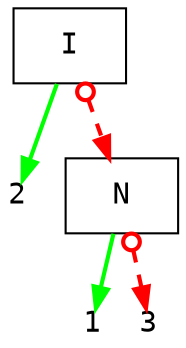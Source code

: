digraph G {
node [ fontsize=14];
bgcolor="#ffffff00" # RGBA (with alpha)

I [shape=box,label="I",fontname="Courier"]

I -> S2 [style=solid,color=green,penwidth=2]
I -> In [style=dashed,color=red,penwidth=2,arrowhead=normal,arrowtail=odot,dir=both]

In [shape=box,label="N",fontname="Courier"]
S2 [shape=plain,label="2",fontname="Courier"]

{rank=same S2 In }




In -> S1 [style=solid,color=green,penwidth=2]
In -> S3 [style=dashed,color=red,penwidth=2,arrowhead=normal,arrowtail=odot,dir=both]



S3 [shape=plain,label="3",fontname="Courier"]
S1 [shape=plain,label="1",fontname="Courier"]

{rank=same S3 S1}

}